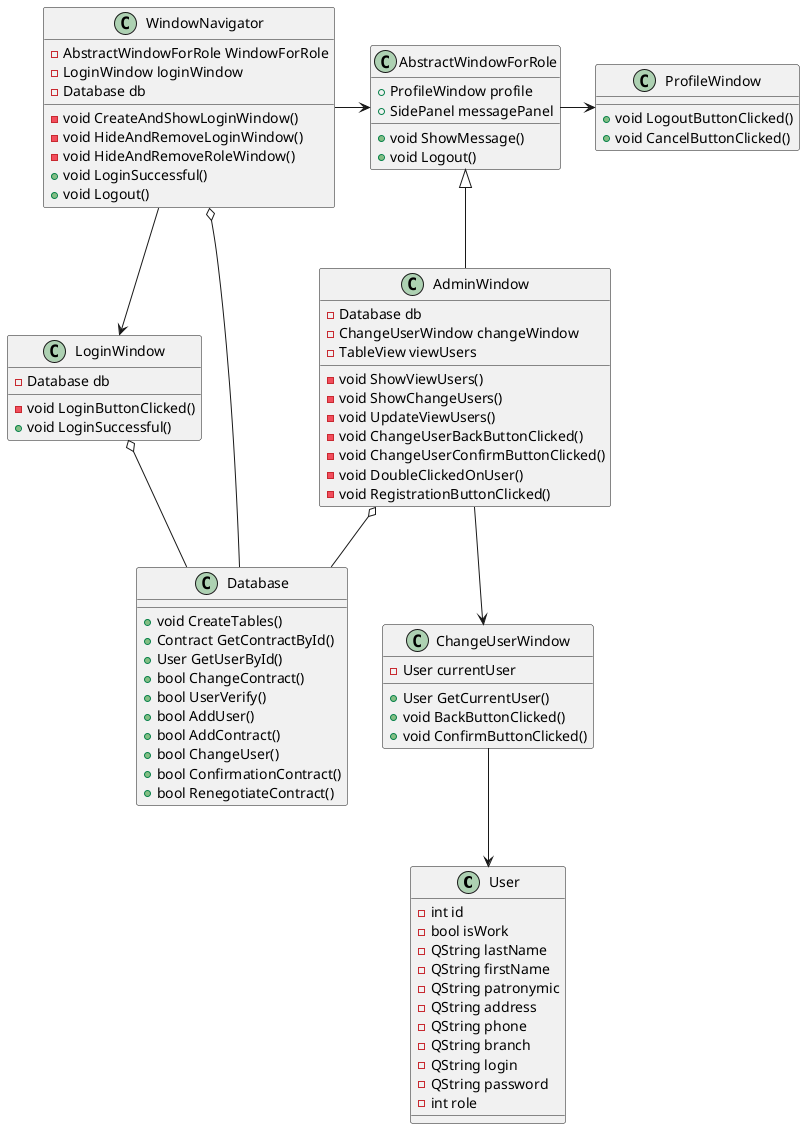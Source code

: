 @startuml
class User{
   -int id
   -bool isWork
   -QString lastName
   -QString firstName
   -QString patronymic
   -QString address
   -QString phone
   -QString branch
   -QString login
   -QString password
   -int role
}

class ProfileWindow{
   +void LogoutButtonClicked()
   +void CancelButtonClicked()
}

class  LoginWindow{
   -Database db
   -void LoginButtonClicked()
   +void LoginSuccessful()
}

class ChangeUserWindow{
   -User currentUser
   +User GetCurrentUser()
   +void BackButtonClicked()
   +void ConfirmButtonClicked()
}

class AbstractWindowForRole{
   +ProfileWindow profile
   +SidePanel messagePanel
   +void ShowMessage()
   +void Logout()
}

class WindowNavigator{
   -AbstractWindowForRole WindowForRole
   -LoginWindow loginWindow
   -Database db
   -void CreateAndShowLoginWindow()
   -void HideAndRemoveLoginWindow()
   -void HideAndRemoveRoleWindow()
   +void LoginSuccessful()
   +void Logout()
}

class Database {
   +void CreateTables()
   +Contract GetContractById()
   +User GetUserById()
   +bool ChangeContract()
   +bool UserVerify()
   +bool AddUser()
   +bool AddContract()
   +bool ChangeUser()
   +bool ConfirmationContract()
   +bool RenegotiateContract()
}

class AdminWindow{
   -Database db
   -ChangeUserWindow changeWindow
   -TableView viewUsers
   -void ShowViewUsers()
   -void ShowChangeUsers()
   -void UpdateViewUsers()
   -void ChangeUserBackButtonClicked()
   -void ChangeUserConfirmButtonClicked()
   -void DoubleClickedOnUser()
   -void RegistrationButtonClicked()
}

AbstractWindowForRole <|-- AdminWindow
AdminWindow o-- Database
WindowNavigator o-- Database
WindowNavigator -r-> AbstractWindowForRole
WindowNavigator --> LoginWindow
AdminWindow --> ChangeUserWindow
AbstractWindowForRole -r-> ProfileWindow
ChangeUserWindow --> User

LoginWindow o-- Database

@enduml